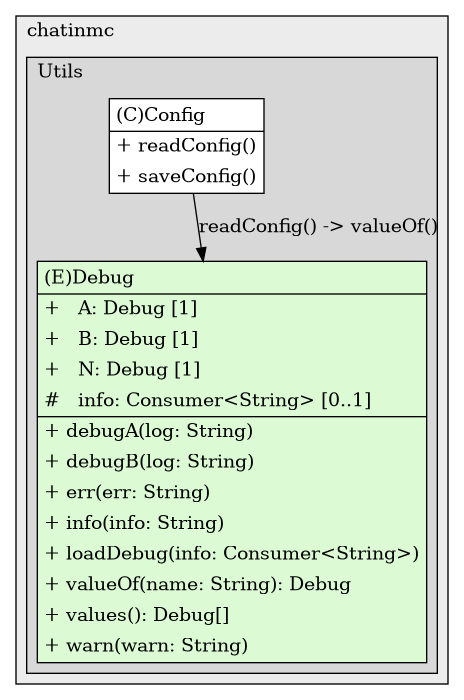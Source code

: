 @startuml

/' diagram meta data start
config=StructureConfiguration;
{
  "projectClassification": {
    "searchMode": "OpenProject", // OpenProject, AllProjects
    "includedProjects": "",
    "pathEndKeywords": "*.impl",
    "isClientPath": "",
    "isClientName": "",
    "isTestPath": "",
    "isTestName": "",
    "isMappingPath": "",
    "isMappingName": "",
    "isDataAccessPath": "",
    "isDataAccessName": "",
    "isDataStructurePath": "",
    "isDataStructureName": "",
    "isInterfaceStructuresPath": "",
    "isInterfaceStructuresName": "",
    "isEntryPointPath": "",
    "isEntryPointName": "",
    "treatFinalFieldsAsMandatory": false
  },
  "graphRestriction": {
    "classPackageExcludeFilter": "",
    "classPackageIncludeFilter": "",
    "classNameExcludeFilter": "",
    "classNameIncludeFilter": "",
    "methodNameExcludeFilter": "",
    "methodNameIncludeFilter": "",
    "removeByInheritance": "", // inheritance/annotation based filtering is done in a second step
    "removeByAnnotation": "",
    "removeByClassPackage": "", // cleanup the graph after inheritance/annotation based filtering is done
    "removeByClassName": "",
    "cutMappings": false,
    "cutEnum": false,
    "cutTests": true,
    "cutClient": true,
    "cutDataAccess": false,
    "cutInterfaceStructures": false,
    "cutDataStructures": false,
    "cutGetterAndSetter": false,
    "cutConstructors": false
  },
  "graphTraversal": {
    "forwardDepth": 3,
    "backwardDepth": 3,
    "classPackageExcludeFilter": "",
    "classPackageIncludeFilter": "",
    "classNameExcludeFilter": "",
    "classNameIncludeFilter": "",
    "methodNameExcludeFilter": "",
    "methodNameIncludeFilter": "",
    "hideMappings": false,
    "hideDataStructures": false,
    "hidePrivateMethods": true,
    "hideInterfaceCalls": false, // indirection: implementation -> interface (is hidden) -> implementation
    "onlyShowApplicationEntryPoints": false, // root node is included
    "useMethodCallsForStructureDiagram": "ForwardOnly" // ForwardOnly, BothDirections, No
  },
  "details": {
    "aggregation": "GroupByClass", // ByClass, GroupByClass, None
    "showClassGenericTypes": true,
    "showMethods": true,
    "showMethodParameterNames": true,
    "showMethodParameterTypes": true,
    "showMethodReturnType": true,
    "showPackageLevels": 2,
    "showDetailedClassStructure": true
  },
  "rootClass": "ltseed.chatinmc.Utils.Config",
  "extensionCallbackMethod": "" // qualified.class.name#methodName - signature: public static String method(String)
}
diagram meta data end '/



digraph g {
    rankdir="TB"
    splines=polyline
    

'nodes 
subgraph cluster_1438026963 { 
   	label=chatinmc
	labeljust=l
	fillcolor="#ececec"
	style=filled
   
   subgraph cluster_1966903370 { 
   	label=Utils
	labeljust=l
	fillcolor="#d8d8d8"
	style=filled
   
   Config685466037[
	label=<<TABLE BORDER="1" CELLBORDER="0" CELLPADDING="4" CELLSPACING="0">
<TR><TD ALIGN="LEFT" >(C)Config</TD></TR>
<HR/>
<TR><TD ALIGN="LEFT" >+ readConfig()</TD></TR>
<TR><TD ALIGN="LEFT" >+ saveConfig()</TD></TR>
</TABLE>>
	style=filled
	margin=0
	shape=plaintext
	fillcolor="#FFFFFF"
];

Debug685466037[
	label=<<TABLE BORDER="1" CELLBORDER="0" CELLPADDING="4" CELLSPACING="0">
<TR><TD ALIGN="LEFT" >(E)Debug</TD></TR>
<HR/>
<TR><TD ALIGN="LEFT" >+   A: Debug [1]</TD></TR>
<TR><TD ALIGN="LEFT" >+   B: Debug [1]</TD></TR>
<TR><TD ALIGN="LEFT" >+   N: Debug [1]</TD></TR>
<TR><TD ALIGN="LEFT" >#   info: Consumer&lt;String&gt; [0..1]</TD></TR>
<HR/>
<TR><TD ALIGN="LEFT" >+ debugA(log: String)</TD></TR>
<TR><TD ALIGN="LEFT" >+ debugB(log: String)</TD></TR>
<TR><TD ALIGN="LEFT" >+ err(err: String)</TD></TR>
<TR><TD ALIGN="LEFT" >+ info(info: String)</TD></TR>
<TR><TD ALIGN="LEFT" >+ loadDebug(info: Consumer&lt;String&gt;)</TD></TR>
<TR><TD ALIGN="LEFT" >+ valueOf(name: String): Debug</TD></TR>
<TR><TD ALIGN="LEFT" >+ values(): Debug[]</TD></TR>
<TR><TD ALIGN="LEFT" >+ warn(warn: String)</TD></TR>
</TABLE>>
	style=filled
	margin=0
	shape=plaintext
	fillcolor="#DCFBD5"
];
} 
} 

'edges    
Config685466037 -> Debug685466037[label="readConfig() -> valueOf()"];
    
}
@enduml